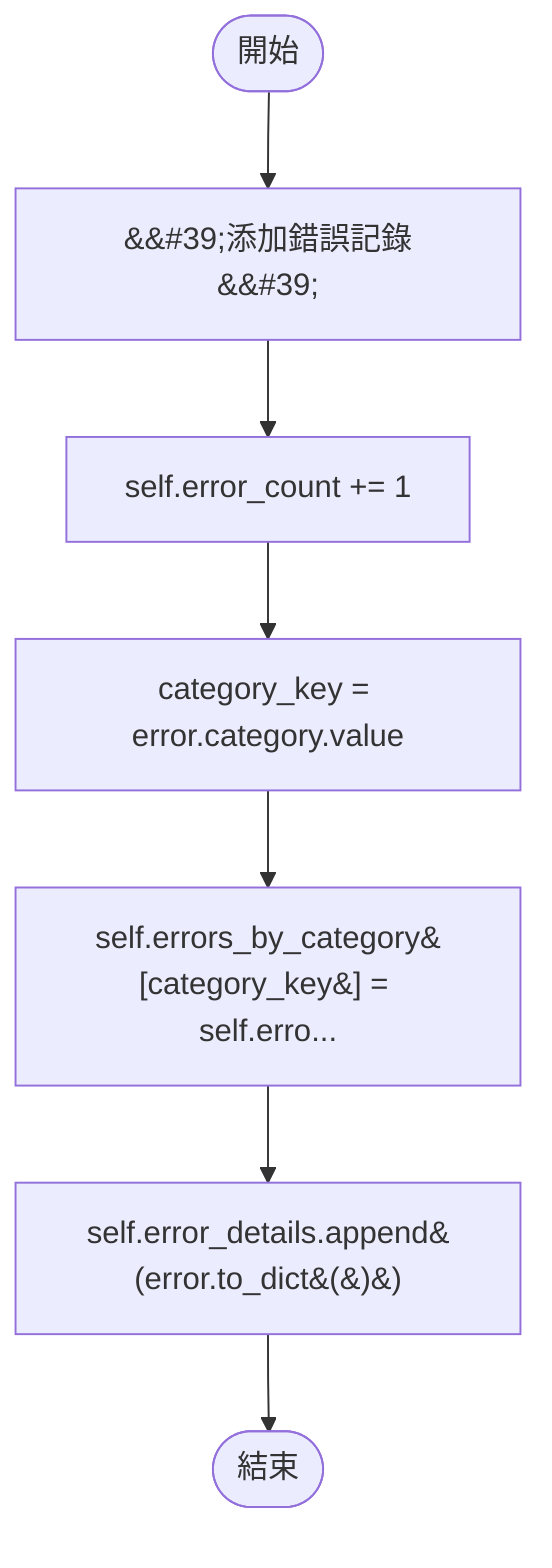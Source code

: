 flowchart TB
    n1([開始])
    n2([結束])
    n3[&amp;&#35;39;添加錯誤記錄&amp;&#35;39;]
    n4[self.error_count += 1]
    n5[category_key = error.category.value]
    n6[self.errors_by_category&#91;category_key&#93; = self.erro...]
    n7[self.error_details.append&#40;error.to_dict&#40;&#41;&#41;]
    n1 --> n3
    n3 --> n4
    n4 --> n5
    n5 --> n6
    n6 --> n7
    n7 --> n2